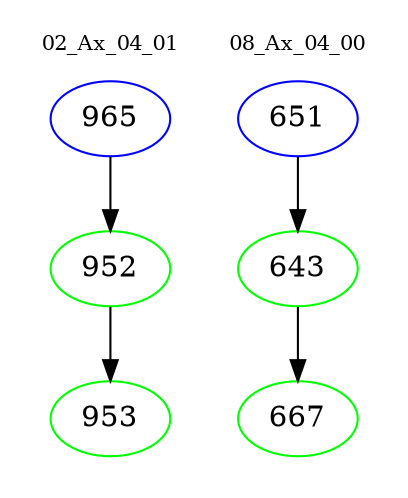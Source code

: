 digraph{
subgraph cluster_0 {
color = white
label = "02_Ax_04_01";
fontsize=10;
T0_965 [label="965", color="blue"]
T0_965 -> T0_952 [color="black"]
T0_952 [label="952", color="green"]
T0_952 -> T0_953 [color="black"]
T0_953 [label="953", color="green"]
}
subgraph cluster_1 {
color = white
label = "08_Ax_04_00";
fontsize=10;
T1_651 [label="651", color="blue"]
T1_651 -> T1_643 [color="black"]
T1_643 [label="643", color="green"]
T1_643 -> T1_667 [color="black"]
T1_667 [label="667", color="green"]
}
}
